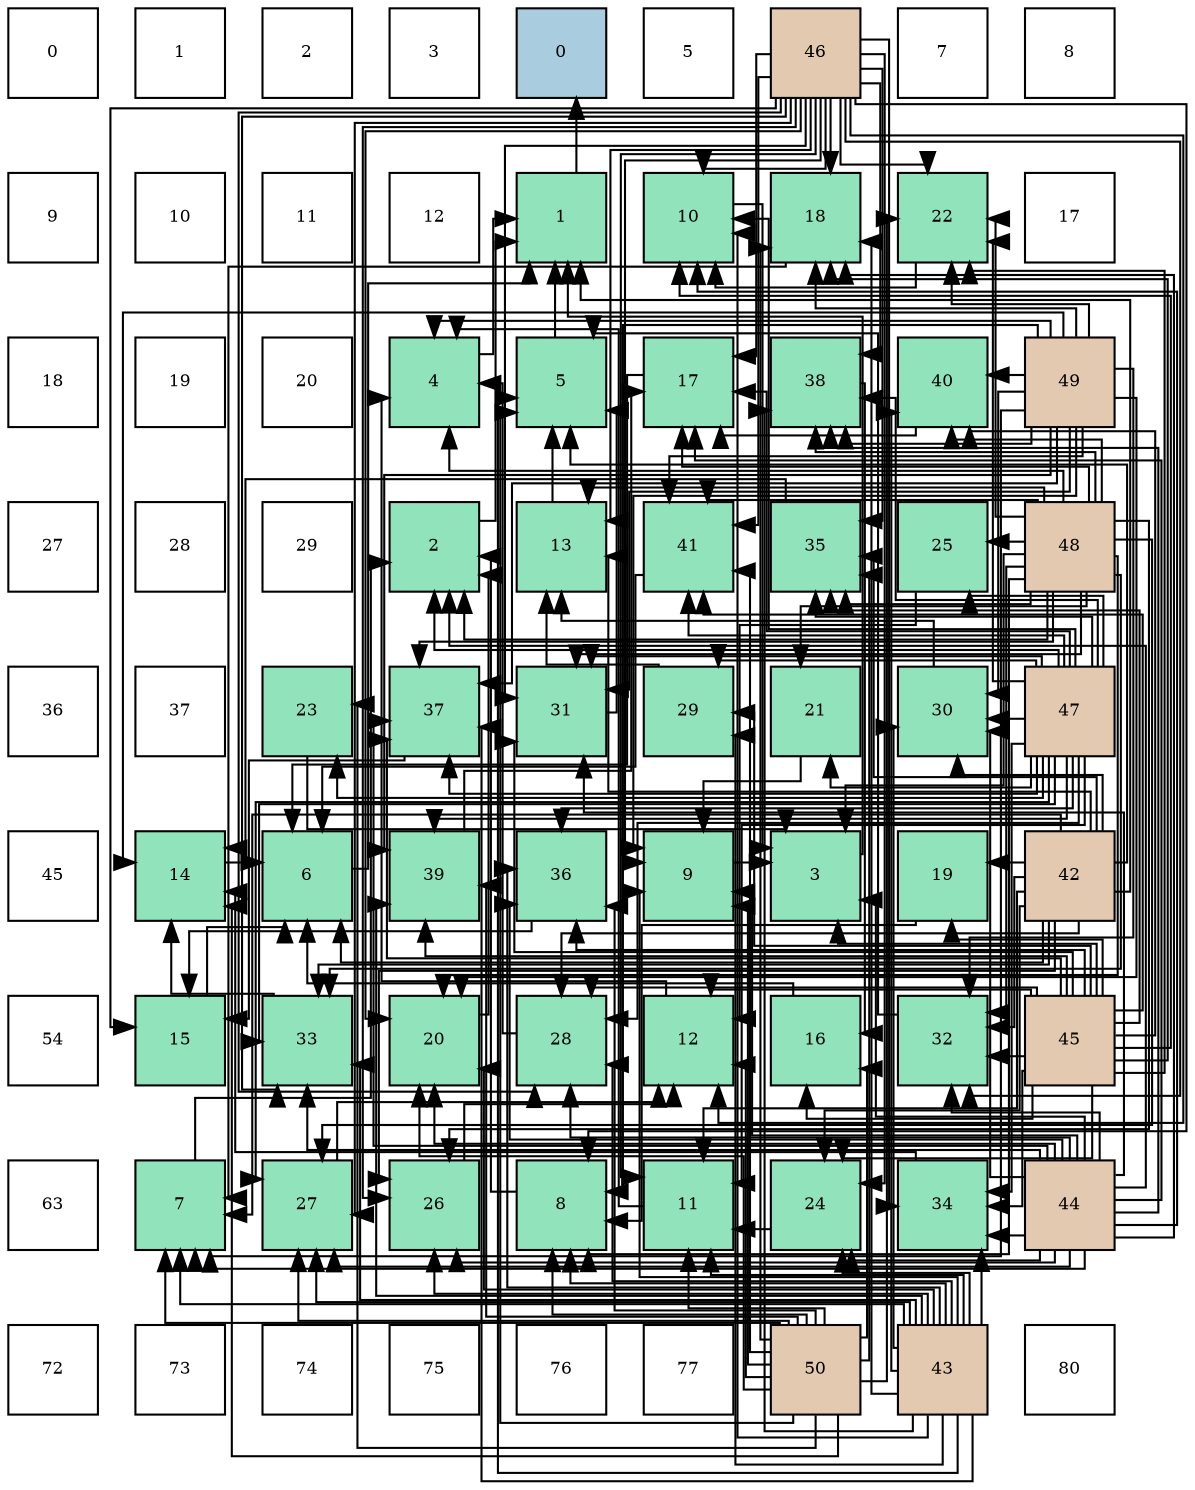 digraph layout{
 rankdir=TB;
 splines=ortho;
 node [style=filled shape=square fixedsize=true width=0.6];
0[label="0", fontsize=8, fillcolor="#ffffff"];
1[label="1", fontsize=8, fillcolor="#ffffff"];
2[label="2", fontsize=8, fillcolor="#ffffff"];
3[label="3", fontsize=8, fillcolor="#ffffff"];
4[label="0", fontsize=8, fillcolor="#a9ccde"];
5[label="5", fontsize=8, fillcolor="#ffffff"];
6[label="46", fontsize=8, fillcolor="#e3c9af"];
7[label="7", fontsize=8, fillcolor="#ffffff"];
8[label="8", fontsize=8, fillcolor="#ffffff"];
9[label="9", fontsize=8, fillcolor="#ffffff"];
10[label="10", fontsize=8, fillcolor="#ffffff"];
11[label="11", fontsize=8, fillcolor="#ffffff"];
12[label="12", fontsize=8, fillcolor="#ffffff"];
13[label="1", fontsize=8, fillcolor="#91e3bb"];
14[label="10", fontsize=8, fillcolor="#91e3bb"];
15[label="18", fontsize=8, fillcolor="#91e3bb"];
16[label="22", fontsize=8, fillcolor="#91e3bb"];
17[label="17", fontsize=8, fillcolor="#ffffff"];
18[label="18", fontsize=8, fillcolor="#ffffff"];
19[label="19", fontsize=8, fillcolor="#ffffff"];
20[label="20", fontsize=8, fillcolor="#ffffff"];
21[label="4", fontsize=8, fillcolor="#91e3bb"];
22[label="5", fontsize=8, fillcolor="#91e3bb"];
23[label="17", fontsize=8, fillcolor="#91e3bb"];
24[label="38", fontsize=8, fillcolor="#91e3bb"];
25[label="40", fontsize=8, fillcolor="#91e3bb"];
26[label="49", fontsize=8, fillcolor="#e3c9af"];
27[label="27", fontsize=8, fillcolor="#ffffff"];
28[label="28", fontsize=8, fillcolor="#ffffff"];
29[label="29", fontsize=8, fillcolor="#ffffff"];
30[label="2", fontsize=8, fillcolor="#91e3bb"];
31[label="13", fontsize=8, fillcolor="#91e3bb"];
32[label="41", fontsize=8, fillcolor="#91e3bb"];
33[label="35", fontsize=8, fillcolor="#91e3bb"];
34[label="25", fontsize=8, fillcolor="#91e3bb"];
35[label="48", fontsize=8, fillcolor="#e3c9af"];
36[label="36", fontsize=8, fillcolor="#ffffff"];
37[label="37", fontsize=8, fillcolor="#ffffff"];
38[label="23", fontsize=8, fillcolor="#91e3bb"];
39[label="37", fontsize=8, fillcolor="#91e3bb"];
40[label="31", fontsize=8, fillcolor="#91e3bb"];
41[label="29", fontsize=8, fillcolor="#91e3bb"];
42[label="21", fontsize=8, fillcolor="#91e3bb"];
43[label="30", fontsize=8, fillcolor="#91e3bb"];
44[label="47", fontsize=8, fillcolor="#e3c9af"];
45[label="45", fontsize=8, fillcolor="#ffffff"];
46[label="14", fontsize=8, fillcolor="#91e3bb"];
47[label="6", fontsize=8, fillcolor="#91e3bb"];
48[label="39", fontsize=8, fillcolor="#91e3bb"];
49[label="36", fontsize=8, fillcolor="#91e3bb"];
50[label="9", fontsize=8, fillcolor="#91e3bb"];
51[label="3", fontsize=8, fillcolor="#91e3bb"];
52[label="19", fontsize=8, fillcolor="#91e3bb"];
53[label="42", fontsize=8, fillcolor="#e3c9af"];
54[label="54", fontsize=8, fillcolor="#ffffff"];
55[label="15", fontsize=8, fillcolor="#91e3bb"];
56[label="33", fontsize=8, fillcolor="#91e3bb"];
57[label="20", fontsize=8, fillcolor="#91e3bb"];
58[label="28", fontsize=8, fillcolor="#91e3bb"];
59[label="12", fontsize=8, fillcolor="#91e3bb"];
60[label="16", fontsize=8, fillcolor="#91e3bb"];
61[label="32", fontsize=8, fillcolor="#91e3bb"];
62[label="45", fontsize=8, fillcolor="#e3c9af"];
63[label="63", fontsize=8, fillcolor="#ffffff"];
64[label="7", fontsize=8, fillcolor="#91e3bb"];
65[label="27", fontsize=8, fillcolor="#91e3bb"];
66[label="26", fontsize=8, fillcolor="#91e3bb"];
67[label="8", fontsize=8, fillcolor="#91e3bb"];
68[label="11", fontsize=8, fillcolor="#91e3bb"];
69[label="24", fontsize=8, fillcolor="#91e3bb"];
70[label="34", fontsize=8, fillcolor="#91e3bb"];
71[label="44", fontsize=8, fillcolor="#e3c9af"];
72[label="72", fontsize=8, fillcolor="#ffffff"];
73[label="73", fontsize=8, fillcolor="#ffffff"];
74[label="74", fontsize=8, fillcolor="#ffffff"];
75[label="75", fontsize=8, fillcolor="#ffffff"];
76[label="76", fontsize=8, fillcolor="#ffffff"];
77[label="77", fontsize=8, fillcolor="#ffffff"];
78[label="50", fontsize=8, fillcolor="#e3c9af"];
79[label="43", fontsize=8, fillcolor="#e3c9af"];
80[label="80", fontsize=8, fillcolor="#ffffff"];
edge [constraint=false, style=vis];13 -> 4;
30 -> 13;
51 -> 13;
21 -> 13;
22 -> 13;
47 -> 13;
64 -> 30;
67 -> 30;
50 -> 51;
14 -> 51;
68 -> 21;
59 -> 21;
31 -> 22;
46 -> 47;
55 -> 47;
60 -> 47;
23 -> 47;
15 -> 64;
52 -> 67;
57 -> 30;
42 -> 50;
16 -> 14;
38 -> 51;
69 -> 68;
34 -> 59;
66 -> 59;
65 -> 59;
58 -> 21;
41 -> 31;
43 -> 31;
40 -> 22;
61 -> 22;
56 -> 46;
70 -> 46;
33 -> 46;
49 -> 55;
39 -> 55;
24 -> 60;
48 -> 23;
25 -> 23;
32 -> 47;
53 -> 13;
53 -> 22;
53 -> 47;
53 -> 64;
53 -> 68;
53 -> 31;
53 -> 52;
53 -> 69;
53 -> 66;
53 -> 58;
53 -> 43;
53 -> 61;
53 -> 56;
53 -> 33;
79 -> 22;
79 -> 64;
79 -> 67;
79 -> 50;
79 -> 14;
79 -> 68;
79 -> 15;
79 -> 57;
79 -> 69;
79 -> 66;
79 -> 65;
79 -> 58;
79 -> 41;
79 -> 43;
79 -> 56;
79 -> 70;
79 -> 49;
79 -> 39;
79 -> 24;
79 -> 48;
79 -> 25;
71 -> 30;
71 -> 51;
71 -> 64;
71 -> 50;
71 -> 14;
71 -> 23;
71 -> 15;
71 -> 57;
71 -> 69;
71 -> 66;
71 -> 65;
71 -> 58;
71 -> 43;
71 -> 40;
71 -> 61;
71 -> 56;
71 -> 70;
71 -> 49;
71 -> 39;
71 -> 24;
62 -> 51;
62 -> 14;
62 -> 59;
62 -> 60;
62 -> 15;
62 -> 52;
62 -> 16;
62 -> 69;
62 -> 58;
62 -> 41;
62 -> 40;
62 -> 61;
62 -> 70;
62 -> 33;
62 -> 49;
62 -> 39;
62 -> 48;
62 -> 25;
62 -> 32;
6 -> 67;
6 -> 50;
6 -> 14;
6 -> 68;
6 -> 59;
6 -> 31;
6 -> 55;
6 -> 23;
6 -> 15;
6 -> 57;
6 -> 16;
6 -> 69;
6 -> 66;
6 -> 65;
6 -> 58;
6 -> 40;
6 -> 61;
6 -> 56;
6 -> 70;
6 -> 33;
6 -> 24;
6 -> 32;
44 -> 30;
44 -> 14;
44 -> 68;
44 -> 23;
44 -> 42;
44 -> 16;
44 -> 38;
44 -> 34;
44 -> 65;
44 -> 58;
44 -> 41;
44 -> 43;
44 -> 40;
44 -> 56;
44 -> 70;
44 -> 33;
44 -> 49;
44 -> 39;
44 -> 24;
44 -> 48;
44 -> 32;
35 -> 30;
35 -> 51;
35 -> 21;
35 -> 67;
35 -> 31;
35 -> 23;
35 -> 57;
35 -> 42;
35 -> 16;
35 -> 34;
35 -> 66;
35 -> 65;
35 -> 40;
35 -> 61;
35 -> 56;
35 -> 33;
35 -> 39;
35 -> 24;
35 -> 25;
35 -> 32;
26 -> 21;
26 -> 64;
26 -> 67;
26 -> 50;
26 -> 46;
26 -> 15;
26 -> 57;
26 -> 16;
26 -> 43;
26 -> 40;
26 -> 61;
26 -> 39;
26 -> 24;
26 -> 48;
26 -> 25;
26 -> 32;
78 -> 22;
78 -> 64;
78 -> 67;
78 -> 50;
78 -> 68;
78 -> 59;
78 -> 46;
78 -> 60;
78 -> 15;
78 -> 57;
78 -> 16;
78 -> 38;
78 -> 65;
78 -> 33;
78 -> 49;
78 -> 48;
78 -> 32;
edge [constraint=true, style=invis];
0 -> 9 -> 18 -> 27 -> 36 -> 45 -> 54 -> 63 -> 72;
1 -> 10 -> 19 -> 28 -> 37 -> 46 -> 55 -> 64 -> 73;
2 -> 11 -> 20 -> 29 -> 38 -> 47 -> 56 -> 65 -> 74;
3 -> 12 -> 21 -> 30 -> 39 -> 48 -> 57 -> 66 -> 75;
4 -> 13 -> 22 -> 31 -> 40 -> 49 -> 58 -> 67 -> 76;
5 -> 14 -> 23 -> 32 -> 41 -> 50 -> 59 -> 68 -> 77;
6 -> 15 -> 24 -> 33 -> 42 -> 51 -> 60 -> 69 -> 78;
7 -> 16 -> 25 -> 34 -> 43 -> 52 -> 61 -> 70 -> 79;
8 -> 17 -> 26 -> 35 -> 44 -> 53 -> 62 -> 71 -> 80;
rank = same {0 -> 1 -> 2 -> 3 -> 4 -> 5 -> 6 -> 7 -> 8};
rank = same {9 -> 10 -> 11 -> 12 -> 13 -> 14 -> 15 -> 16 -> 17};
rank = same {18 -> 19 -> 20 -> 21 -> 22 -> 23 -> 24 -> 25 -> 26};
rank = same {27 -> 28 -> 29 -> 30 -> 31 -> 32 -> 33 -> 34 -> 35};
rank = same {36 -> 37 -> 38 -> 39 -> 40 -> 41 -> 42 -> 43 -> 44};
rank = same {45 -> 46 -> 47 -> 48 -> 49 -> 50 -> 51 -> 52 -> 53};
rank = same {54 -> 55 -> 56 -> 57 -> 58 -> 59 -> 60 -> 61 -> 62};
rank = same {63 -> 64 -> 65 -> 66 -> 67 -> 68 -> 69 -> 70 -> 71};
rank = same {72 -> 73 -> 74 -> 75 -> 76 -> 77 -> 78 -> 79 -> 80};
}